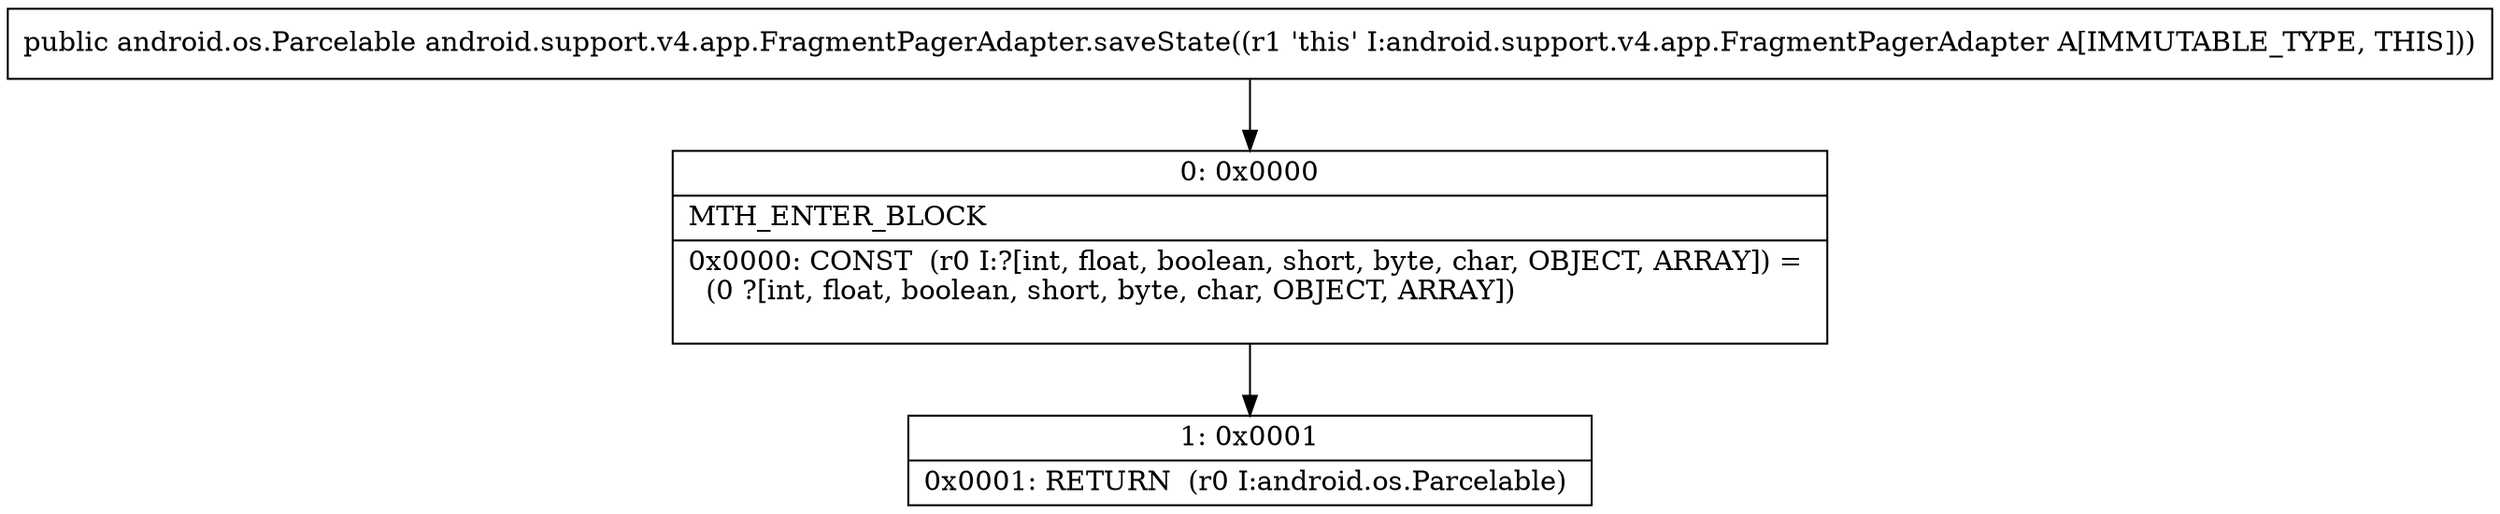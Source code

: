 digraph "CFG forandroid.support.v4.app.FragmentPagerAdapter.saveState()Landroid\/os\/Parcelable;" {
Node_0 [shape=record,label="{0\:\ 0x0000|MTH_ENTER_BLOCK\l|0x0000: CONST  (r0 I:?[int, float, boolean, short, byte, char, OBJECT, ARRAY]) = \l  (0 ?[int, float, boolean, short, byte, char, OBJECT, ARRAY])\l \l}"];
Node_1 [shape=record,label="{1\:\ 0x0001|0x0001: RETURN  (r0 I:android.os.Parcelable) \l}"];
MethodNode[shape=record,label="{public android.os.Parcelable android.support.v4.app.FragmentPagerAdapter.saveState((r1 'this' I:android.support.v4.app.FragmentPagerAdapter A[IMMUTABLE_TYPE, THIS])) }"];
MethodNode -> Node_0;
Node_0 -> Node_1;
}

